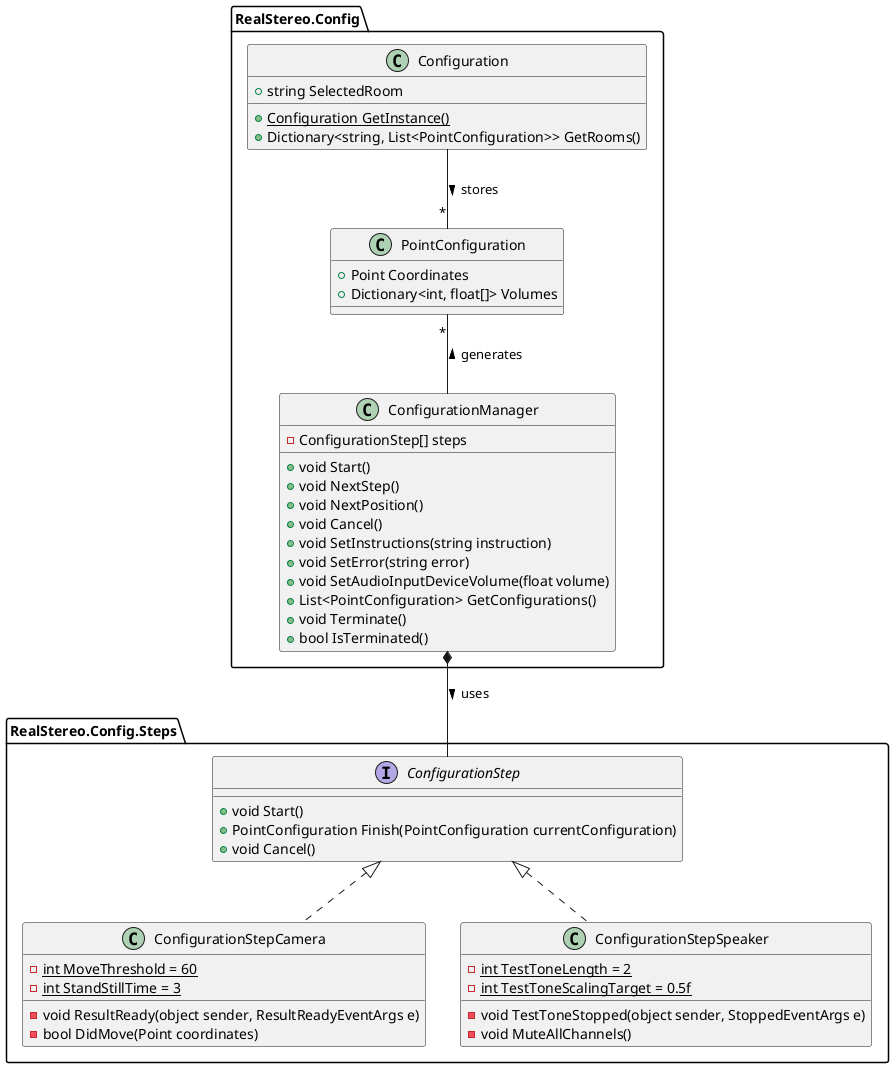 @startuml ClassDiagram
skinparam defaultTextAlignment center
skinparam nodesep 0
allowmixing


package "RealStereo.Config" as Config {
  class Configuration {
    + string SelectedRoom
    + {static} Configuration GetInstance()
    + Dictionary<string, List<PointConfiguration>> GetRooms()
  }

  class ConfigurationManager {
    - ConfigurationStep[] steps
    + void Start()
    + void NextStep()
    + void NextPosition()
    + void Cancel()
    + void SetInstructions(string instruction)
    + void SetError(string error)
    + void SetAudioInputDeviceVolume(float volume)
    + List<PointConfiguration> GetConfigurations()
    + void Terminate()
    + bool IsTerminated()
  }

  class PointConfiguration {
    + Point Coordinates
    + Dictionary<int, float[]> Volumes
  }
}

package "RealStereo.Config.Steps" as Steps {
  interface ConfigurationStep {
    + void Start()
    + PointConfiguration Finish(PointConfiguration currentConfiguration)
    + void Cancel()
  }

  class ConfigurationStepCamera implements ConfigurationStep {
    - {static} int MoveThreshold = 60
    - {static} int StandStillTime = 3
    - void ResultReady(object sender, ResultReadyEventArgs e)
    - bool DidMove(Point coordinates)
  }

  class ConfigurationStepSpeaker implements ConfigurationStep {
    - {static} int TestToneLength = 2
    - {static} int TestToneScalingTarget = 0.5f
    - void TestToneStopped(object sender, StoppedEventArgs e)
    - void MuteAllChannels()
  }
}

ConfigurationManager *-- ConfigurationStep: uses >
PointConfiguration "*" -- ConfigurationManager: generates <
Configuration -- "*" PointConfiguration: stores >

@enduml
